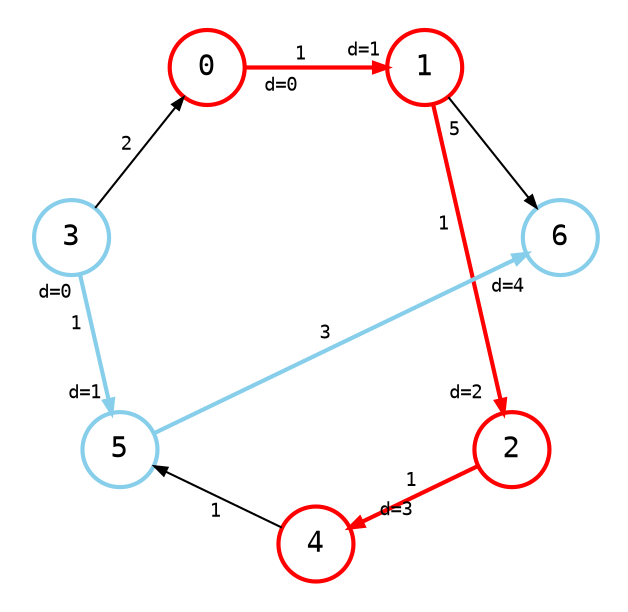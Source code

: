 digraph {
    node [shape=circle, fontname="monospace", style=bold];
    edge [arrowsize=0.6, fontname="monospace", fontsize=9];
    layout=circo;
    scale=1.0;
    normalize=true;
    pad=0.2;
    // newrank=true;
    // splines=line

    0, 1, 2, 4 [style=bold, color=red];
    3, 5, 6 [color=skyblue];

    3 -> 0 [
        color="#bbb",
        fontcolor="#bbb",
        label=<
            <table border="0" cellpadding="1" cellspacing="0">
                <tr>
                    <td>2</td>
                </tr>
            </table>
        >,
    ];

    0 -> 1 [
        color=red,
        style=bold,
        headlabel=<
            <table border="0" cellpadding="3" cellspacing="0">
                <tr>
                    <td>d=1</td>
                </tr>
            </table>
        >,
        taillabel=<
            <table border="0">
                <tr>
                    <td> d=0</td>
                </tr>
            </table>
            >,
        label=<
            <table border="0" cellpadding="1" cellspacing="0">
                <tr>
                    <td>1</td>
                </tr>
            </table>
        >,
    ];

    1 -> 2 [
        style=bold, 
        color=red, 
        headlabel=<
            <table border="0">
                <tr>
                    <td>d=2 </td>
                </tr>
            </table>
        >,
        label=<
            <table border="0" cellpadding="8" cellspacing="0">
                <tr>
                    <td>1</td>
                </tr>
            </table>
        >,
    ];

    2 -> 4 [
        style=bold, 
        color=red, 
        headlabel=<
            <table border="0" cellpadding="3" cellspacing="0">
                <tr>
                    <td>  d=3</td>
                </tr>
            </table>
        >,
        label=<
            <table border="0" cellpadding="1" cellspacing="0">
                <tr>
                    <td>1</td>
                </tr>
            </table>
        >,
    ];

    1 -> 6 [
        color="#bbb",
        fontcolor="#bbb",
        label=<
            <table border="0" cellpadding="3" cellspacing="0">
                <tr>
                    <td>5  </td>
                </tr>
            </table>
        >,
    ];

    2 -> 6 [style=invis];
    6 -> 2 [style=invis];

    4 -> 5 [
        color="#bbb",
        fontcolor="#bbb",
        label=<
            <table border="0" cellpadding="1" cellspacing="0">
                <tr>
                    <td>     1</td>
                </tr>
            </table>
        >,
    ];

    3 -> 5 [
        style=bold, 
        color=skyblue, 
        headlabel=<
            <table border="0">
                <tr>
                    <td> d=1</td>
                </tr>
            </table>
        >,
        taillabel=<
            <table border="0" cellpadding="4" cellspacing="0">
                <tr>
                    <td>d=0</td>
                </tr>
            </table>
        >,
        label=<
            <table border="0" cellpadding="1" cellspacing="0">
                <tr>
                    <td>1 </td>
                </tr>
            </table>
        >,
    ];

    5 -> 6 [
        style=bold, 
        color=skyblue, 
        headlabel=<
            <table border="0" cellpadding="1" cellspacing="0">
                <tr>
                    <td><br />d=4</td>
                </tr>
            </table>
        >,
        label=<
            <table border="0" cellpadding="1" cellspacing="0">
                <tr>
                    <td>3</td>
                </tr>
            </table>
        >,
    ];
}